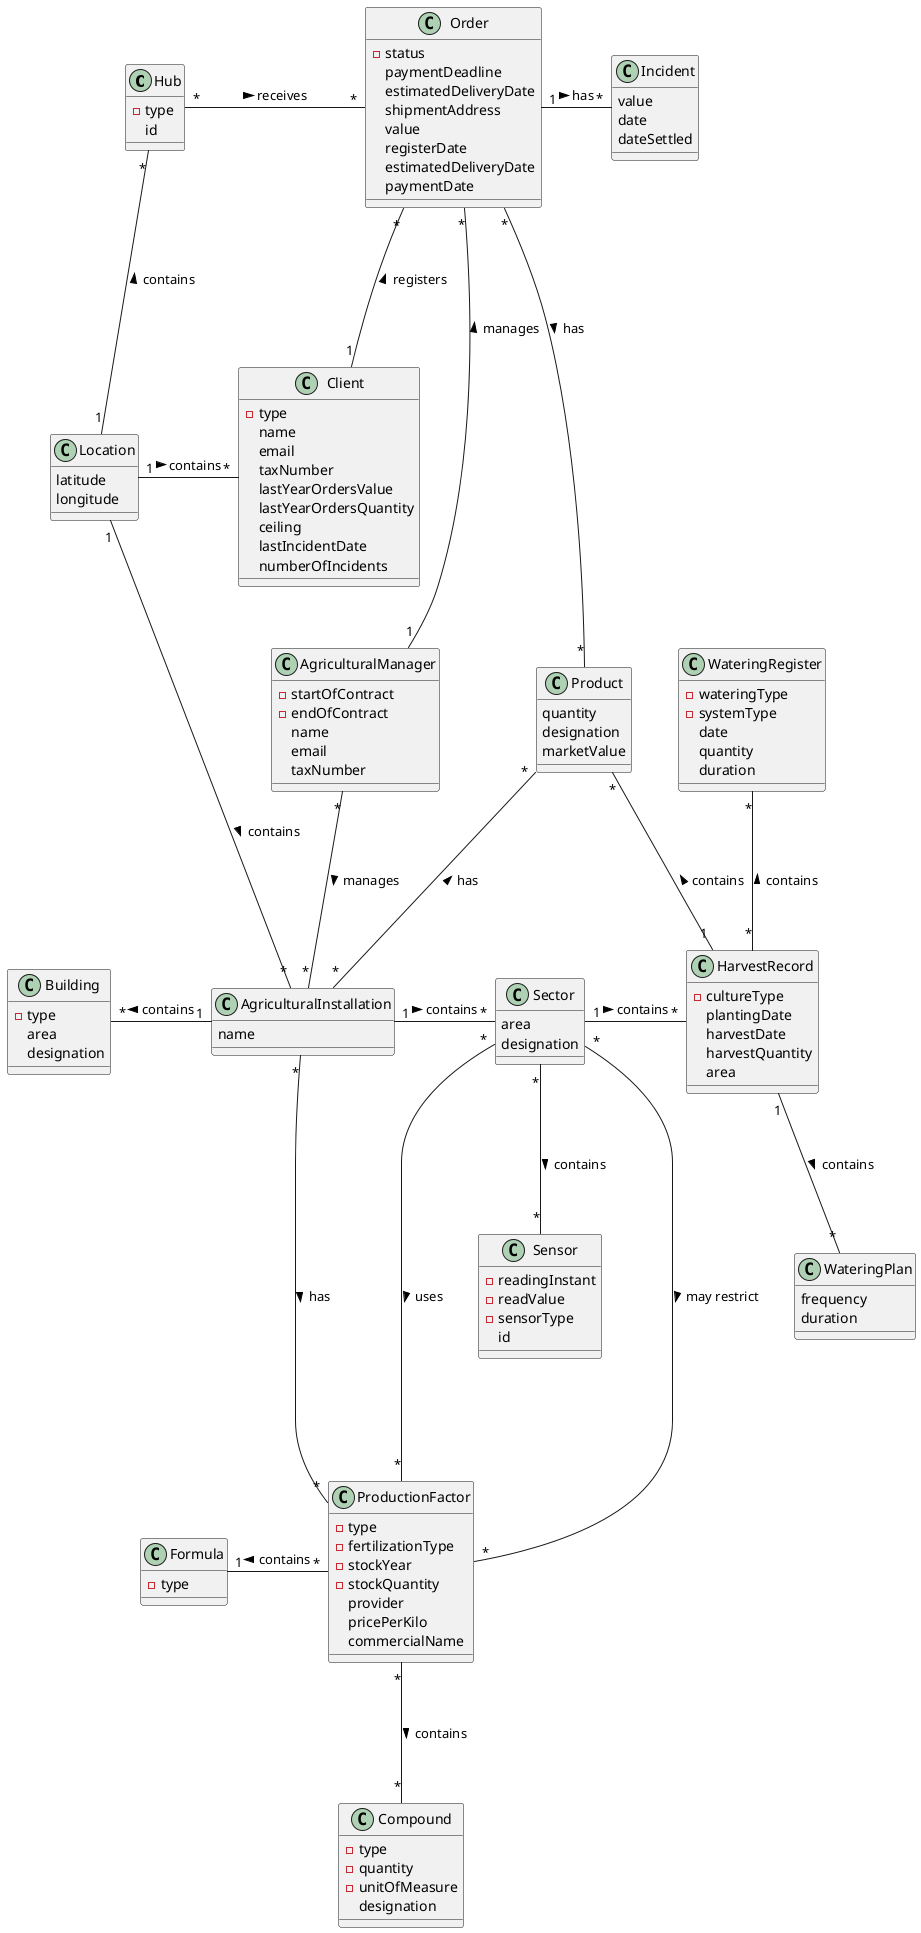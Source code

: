 @startuml
'https://plantuml.com/class-diagram

class Hub{
- type
id
}
class Order{
- status
paymentDeadline
estimatedDeliveryDate
shipmentAddress
value
registerDate
estimatedDeliveryDate
paymentDate
}
class Location{
latitude
longitude
}
class Client{
- type
name
email
taxNumber
lastYearOrdersValue
lastYearOrdersQuantity
ceiling
lastIncidentDate
numberOfIncidents
}
class AgriculturalManager{
- startOfContract
- endOfContract
name
email
taxNumber
}
class Incident{
value
date
dateSettled
}
class AgriculturalInstallation{
name
}
class Product{
quantity
designation
marketValue
}
class Building{
- type
area
designation
}
class Sector{
area
designation
}
class HarvestRecord{
- cultureType
plantingDate
harvestDate
harvestQuantity
area
}
class WateringRegister{
- wateringType
- systemType
date
quantity
duration
}
class WateringPlan{
frequency
duration
}
class Sensor{
-readingInstant
-readValue
-sensorType
id
}
class ProductionFactor{
-type
-fertilizationType
-stockYear
-stockQuantity
provider
pricePerKilo
commercialName
}
class Formula{
-type
}
class Compound{
-type
-quantity
-unitOfMeasure
designation
}

"Hub" "*" -r- "*" "Order": receives >
"Location" "1" -u-- "*" "Hub": contains >
"Location" "1" -r- "*" "Client": contains >
"Client" "1" -u-- "*" "Order": registers >
"Order" "1" -r-- "*" "Incident": has >
"AgriculturalManager" "1" -u--- "*" "Order": manages >
"AgriculturalManager" "*" -d-- "*" "AgriculturalInstallation": manages >
"Location" "1" -d-- "*" "AgriculturalInstallation": contains >
"Order" "*" --- "*" "Product": has >
"AgriculturalInstallation" "*" -u-- "*" "Product": has >
"AgriculturalInstallation" "1" -l-- "*" "Building": contains >
"AgriculturalInstallation" "1" -r-- "*" "Sector": contains >
"Sector" "1" -r-- "*" "HarvestRecord": contains >
"HarvestRecord" "1" -l-- "*" "Product": contains >
"HarvestRecord" "*" -u-- "*" "WateringRegister": contains >
"HarvestRecord" "1" -d-- "*" "WateringPlan": contains >
"Sector" "*" -d-- "*" "Sensor": contains >
"Sector" "*" -d---- "*" "ProductionFactor": may restrict >
"Sector" "*" -d---- "*" "ProductionFactor": uses >
"AgriculturalInstallation" "*" -d- "*" "ProductionFactor": has >
"ProductionFactor" "*" -l- "1" "Formula": contains >
"ProductionFactor" "*" -d-- "*" "Compound": contains >
@enduml